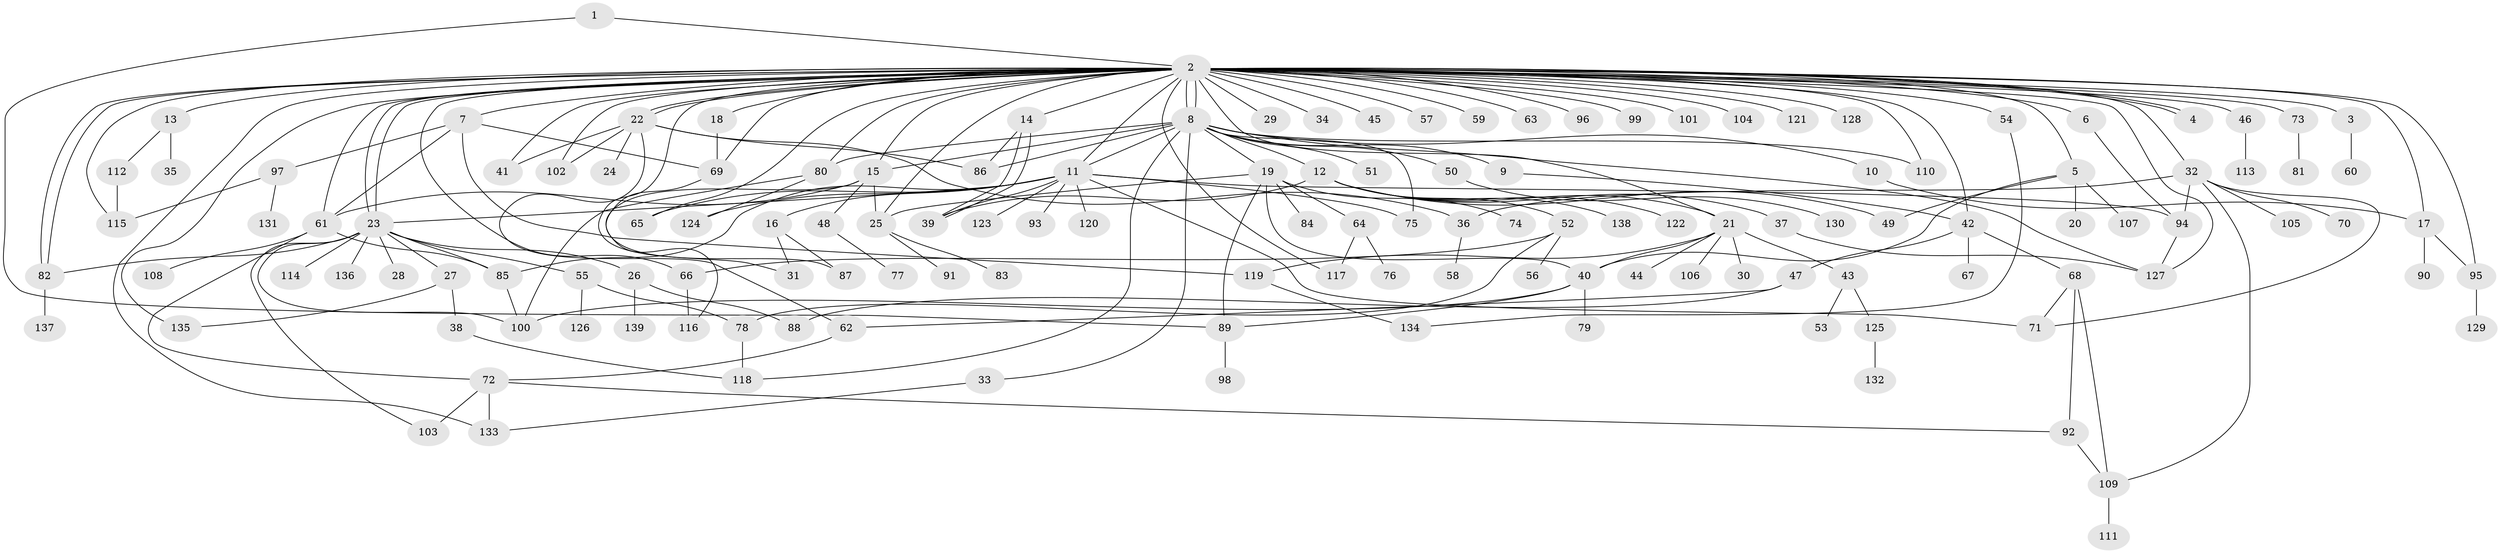 // coarse degree distribution, {10: 0.017857142857142856, 25: 0.017857142857142856, 1: 0.25, 4: 0.17857142857142858, 5: 0.07142857142857142, 14: 0.017857142857142856, 3: 0.14285714285714285, 6: 0.10714285714285714, 9: 0.017857142857142856, 7: 0.017857142857142856, 2: 0.14285714285714285, 11: 0.017857142857142856}
// Generated by graph-tools (version 1.1) at 2025/50/03/04/25 22:50:41]
// undirected, 139 vertices, 209 edges
graph export_dot {
  node [color=gray90,style=filled];
  1;
  2;
  3;
  4;
  5;
  6;
  7;
  8;
  9;
  10;
  11;
  12;
  13;
  14;
  15;
  16;
  17;
  18;
  19;
  20;
  21;
  22;
  23;
  24;
  25;
  26;
  27;
  28;
  29;
  30;
  31;
  32;
  33;
  34;
  35;
  36;
  37;
  38;
  39;
  40;
  41;
  42;
  43;
  44;
  45;
  46;
  47;
  48;
  49;
  50;
  51;
  52;
  53;
  54;
  55;
  56;
  57;
  58;
  59;
  60;
  61;
  62;
  63;
  64;
  65;
  66;
  67;
  68;
  69;
  70;
  71;
  72;
  73;
  74;
  75;
  76;
  77;
  78;
  79;
  80;
  81;
  82;
  83;
  84;
  85;
  86;
  87;
  88;
  89;
  90;
  91;
  92;
  93;
  94;
  95;
  96;
  97;
  98;
  99;
  100;
  101;
  102;
  103;
  104;
  105;
  106;
  107;
  108;
  109;
  110;
  111;
  112;
  113;
  114;
  115;
  116;
  117;
  118;
  119;
  120;
  121;
  122;
  123;
  124;
  125;
  126;
  127;
  128;
  129;
  130;
  131;
  132;
  133;
  134;
  135;
  136;
  137;
  138;
  139;
  1 -- 2;
  1 -- 89;
  2 -- 3;
  2 -- 4;
  2 -- 4;
  2 -- 5;
  2 -- 6;
  2 -- 7;
  2 -- 8;
  2 -- 8;
  2 -- 11;
  2 -- 13;
  2 -- 14;
  2 -- 15;
  2 -- 17;
  2 -- 18;
  2 -- 21;
  2 -- 22;
  2 -- 22;
  2 -- 23;
  2 -- 23;
  2 -- 25;
  2 -- 29;
  2 -- 31;
  2 -- 32;
  2 -- 34;
  2 -- 41;
  2 -- 42;
  2 -- 45;
  2 -- 46;
  2 -- 54;
  2 -- 57;
  2 -- 59;
  2 -- 61;
  2 -- 63;
  2 -- 65;
  2 -- 66;
  2 -- 69;
  2 -- 73;
  2 -- 80;
  2 -- 82;
  2 -- 82;
  2 -- 95;
  2 -- 96;
  2 -- 99;
  2 -- 101;
  2 -- 102;
  2 -- 104;
  2 -- 110;
  2 -- 115;
  2 -- 117;
  2 -- 121;
  2 -- 127;
  2 -- 128;
  2 -- 133;
  2 -- 135;
  3 -- 60;
  5 -- 20;
  5 -- 40;
  5 -- 49;
  5 -- 107;
  6 -- 94;
  7 -- 61;
  7 -- 69;
  7 -- 97;
  7 -- 119;
  8 -- 9;
  8 -- 10;
  8 -- 11;
  8 -- 12;
  8 -- 15;
  8 -- 19;
  8 -- 33;
  8 -- 50;
  8 -- 51;
  8 -- 75;
  8 -- 80;
  8 -- 86;
  8 -- 110;
  8 -- 118;
  8 -- 127;
  9 -- 42;
  10 -- 17;
  11 -- 16;
  11 -- 23;
  11 -- 39;
  11 -- 65;
  11 -- 71;
  11 -- 75;
  11 -- 85;
  11 -- 93;
  11 -- 94;
  11 -- 120;
  11 -- 123;
  11 -- 124;
  12 -- 21;
  12 -- 37;
  12 -- 39;
  12 -- 49;
  12 -- 52;
  12 -- 122;
  12 -- 138;
  13 -- 35;
  13 -- 112;
  14 -- 39;
  14 -- 39;
  14 -- 86;
  15 -- 25;
  15 -- 48;
  15 -- 61;
  15 -- 116;
  16 -- 31;
  16 -- 87;
  17 -- 90;
  17 -- 95;
  18 -- 69;
  19 -- 25;
  19 -- 40;
  19 -- 64;
  19 -- 74;
  19 -- 84;
  19 -- 89;
  21 -- 30;
  21 -- 40;
  21 -- 43;
  21 -- 44;
  21 -- 106;
  21 -- 119;
  22 -- 24;
  22 -- 36;
  22 -- 41;
  22 -- 62;
  22 -- 86;
  22 -- 102;
  23 -- 26;
  23 -- 27;
  23 -- 28;
  23 -- 55;
  23 -- 82;
  23 -- 85;
  23 -- 100;
  23 -- 103;
  23 -- 114;
  23 -- 136;
  25 -- 83;
  25 -- 91;
  26 -- 88;
  26 -- 139;
  27 -- 38;
  27 -- 135;
  32 -- 36;
  32 -- 70;
  32 -- 71;
  32 -- 94;
  32 -- 105;
  32 -- 109;
  33 -- 133;
  36 -- 58;
  37 -- 127;
  38 -- 118;
  40 -- 79;
  40 -- 89;
  40 -- 100;
  42 -- 47;
  42 -- 67;
  42 -- 68;
  43 -- 53;
  43 -- 125;
  46 -- 113;
  47 -- 62;
  47 -- 88;
  48 -- 77;
  50 -- 130;
  52 -- 56;
  52 -- 66;
  52 -- 78;
  54 -- 134;
  55 -- 78;
  55 -- 126;
  61 -- 72;
  61 -- 85;
  61 -- 108;
  62 -- 72;
  64 -- 76;
  64 -- 117;
  66 -- 116;
  68 -- 71;
  68 -- 92;
  68 -- 109;
  69 -- 87;
  72 -- 92;
  72 -- 103;
  72 -- 133;
  73 -- 81;
  78 -- 118;
  80 -- 100;
  80 -- 124;
  82 -- 137;
  85 -- 100;
  89 -- 98;
  92 -- 109;
  94 -- 127;
  95 -- 129;
  97 -- 115;
  97 -- 131;
  109 -- 111;
  112 -- 115;
  119 -- 134;
  125 -- 132;
}
